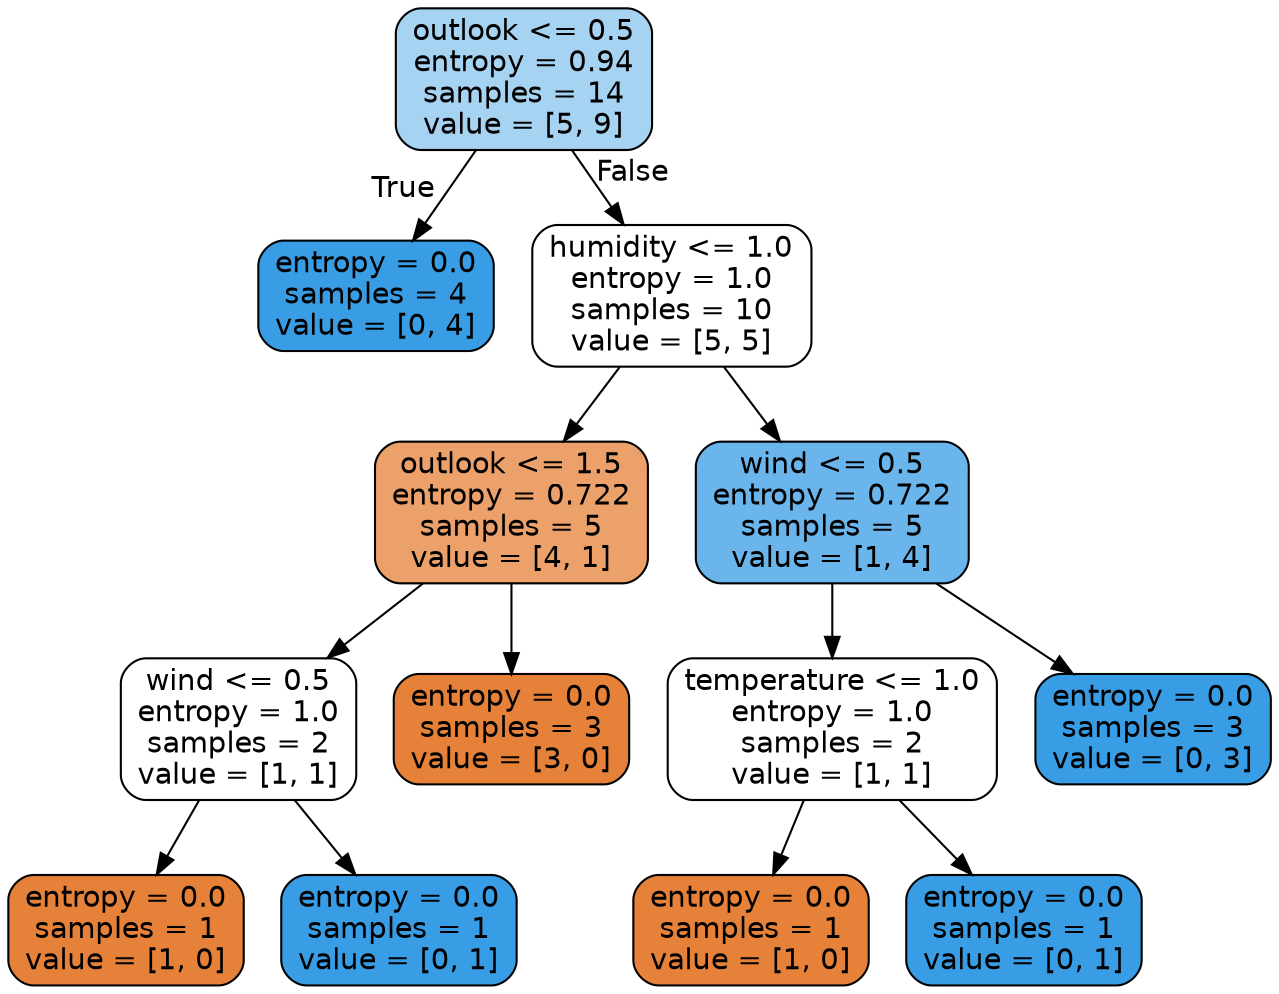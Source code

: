 digraph Tree {
node [shape=box, style="filled, rounded", color="black", fontname=helvetica] ;
edge [fontname=helvetica] ;
0 [label="outlook <= 0.5\nentropy = 0.94\nsamples = 14\nvalue = [5, 9]", fillcolor="#a7d3f3"] ;
1 [label="entropy = 0.0\nsamples = 4\nvalue = [0, 4]", fillcolor="#399de5"] ;
0 -> 1 [labeldistance=2.5, labelangle=45, headlabel="True"] ;
2 [label="humidity <= 1.0\nentropy = 1.0\nsamples = 10\nvalue = [5, 5]", fillcolor="#ffffff"] ;
0 -> 2 [labeldistance=2.5, labelangle=-45, headlabel="False"] ;
3 [label="outlook <= 1.5\nentropy = 0.722\nsamples = 5\nvalue = [4, 1]", fillcolor="#eca06a"] ;
2 -> 3 ;
4 [label="wind <= 0.5\nentropy = 1.0\nsamples = 2\nvalue = [1, 1]", fillcolor="#ffffff"] ;
3 -> 4 ;
5 [label="entropy = 0.0\nsamples = 1\nvalue = [1, 0]", fillcolor="#e58139"] ;
4 -> 5 ;
6 [label="entropy = 0.0\nsamples = 1\nvalue = [0, 1]", fillcolor="#399de5"] ;
4 -> 6 ;
7 [label="entropy = 0.0\nsamples = 3\nvalue = [3, 0]", fillcolor="#e58139"] ;
3 -> 7 ;
8 [label="wind <= 0.5\nentropy = 0.722\nsamples = 5\nvalue = [1, 4]", fillcolor="#6ab6ec"] ;
2 -> 8 ;
9 [label="temperature <= 1.0\nentropy = 1.0\nsamples = 2\nvalue = [1, 1]", fillcolor="#ffffff"] ;
8 -> 9 ;
10 [label="entropy = 0.0\nsamples = 1\nvalue = [1, 0]", fillcolor="#e58139"] ;
9 -> 10 ;
11 [label="entropy = 0.0\nsamples = 1\nvalue = [0, 1]", fillcolor="#399de5"] ;
9 -> 11 ;
12 [label="entropy = 0.0\nsamples = 3\nvalue = [0, 3]", fillcolor="#399de5"] ;
8 -> 12 ;
}
